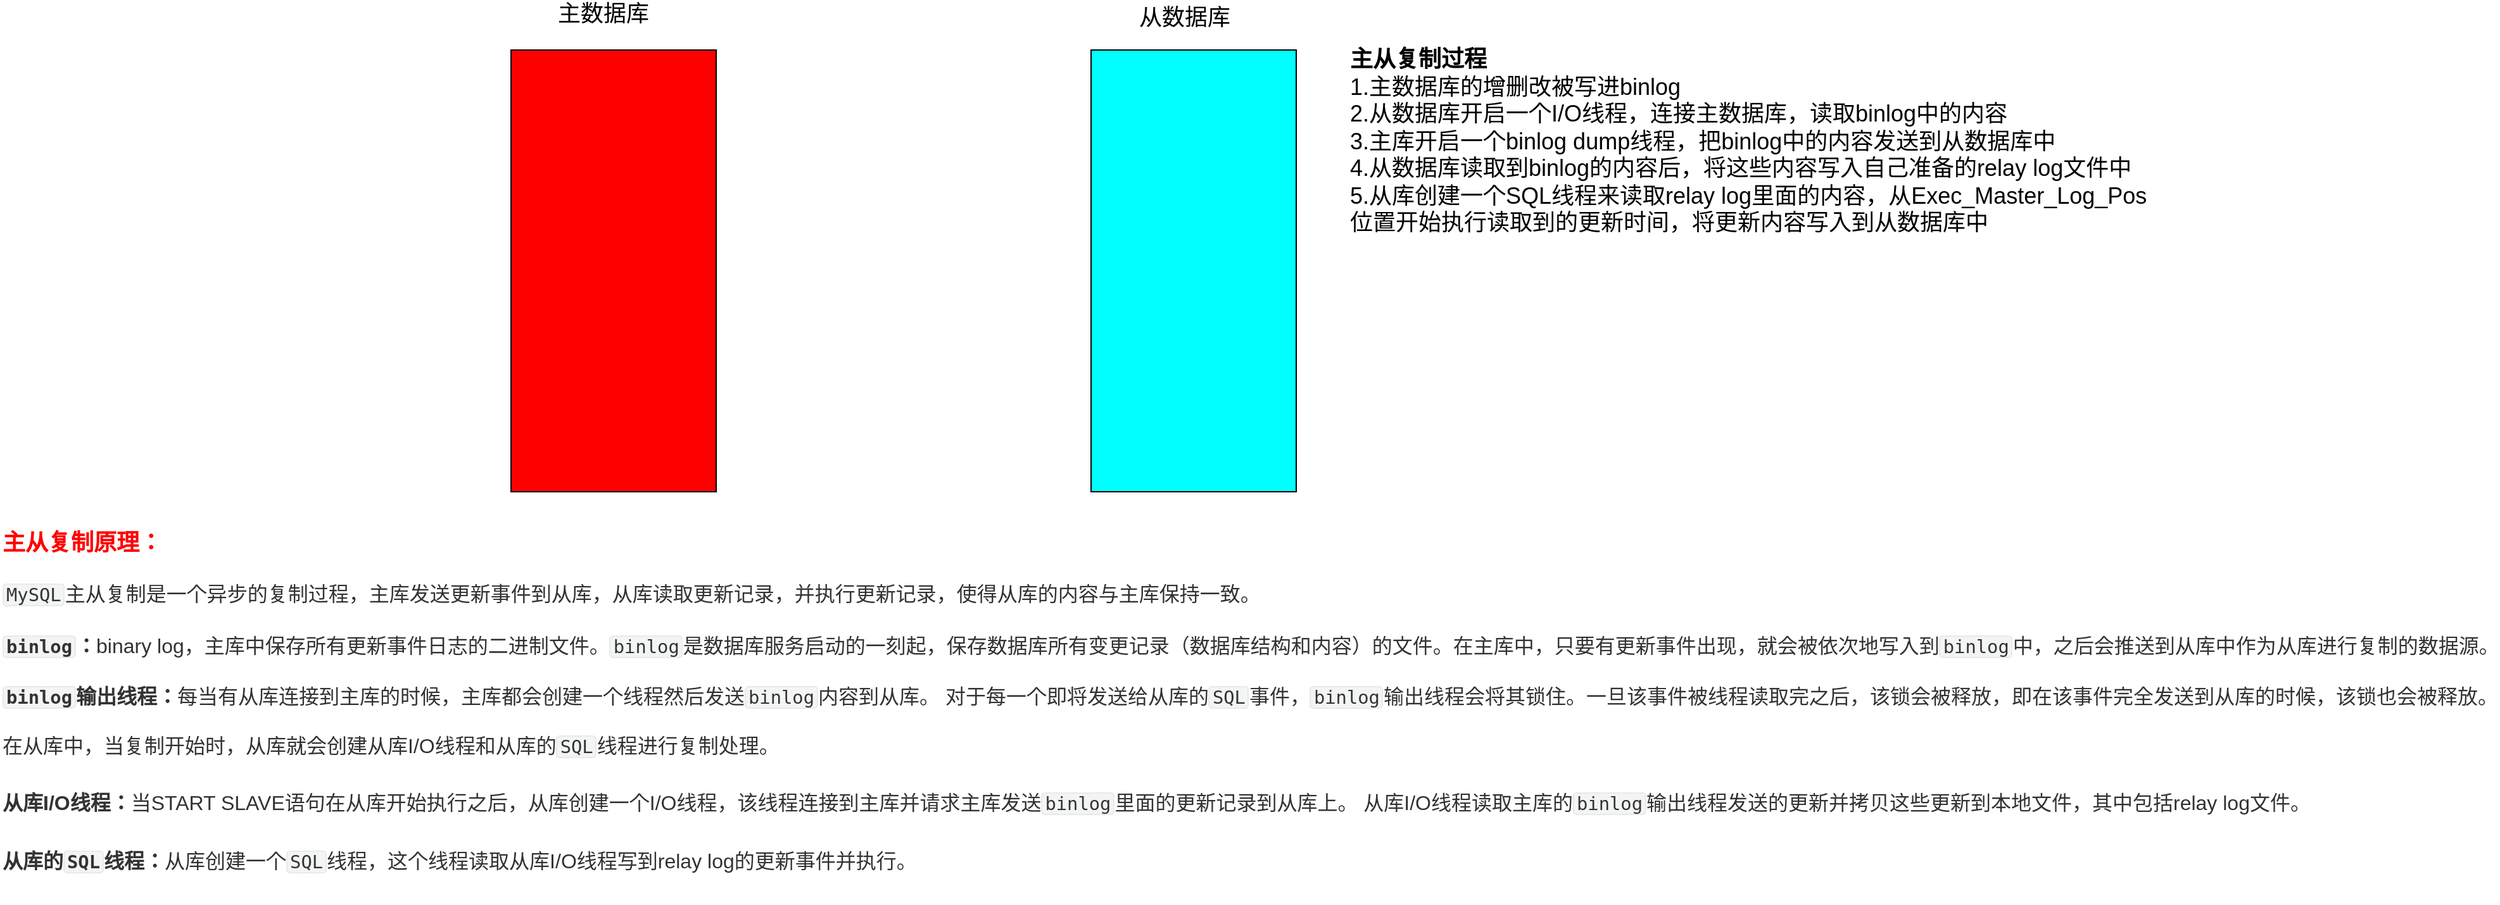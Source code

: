 <mxfile version="17.4.5" type="github">
  <diagram id="gOCs9G8yZbeJZupKCtmQ" name="第 1 页">
    <mxGraphModel dx="2673" dy="676" grid="0" gridSize="10" guides="1" tooltips="1" connect="1" arrows="1" fold="1" page="1" pageScale="1" pageWidth="1169" pageHeight="827" math="0" shadow="0">
      <root>
        <mxCell id="0" />
        <mxCell id="1" parent="0" />
        <mxCell id="gkDo0cn3cFIqRiVGT_lP-3" value="" style="rounded=0;whiteSpace=wrap;html=1;rotation=90;fillColor=#FF0000;" vertex="1" parent="1">
          <mxGeometry x="33" y="246" width="349" height="162" as="geometry" />
        </mxCell>
        <mxCell id="gkDo0cn3cFIqRiVGT_lP-5" value="" style="rounded=0;whiteSpace=wrap;html=1;rotation=90;fillColor=#00FFFF;" vertex="1" parent="1">
          <mxGeometry x="491" y="246" width="349" height="162" as="geometry" />
        </mxCell>
        <mxCell id="gkDo0cn3cFIqRiVGT_lP-6" value="&lt;font style=&quot;font-size: 18px&quot;&gt;主数据库&lt;/font&gt;" style="text;html=1;align=center;verticalAlign=middle;resizable=0;points=[];autosize=1;strokeColor=none;fillColor=none;" vertex="1" parent="1">
          <mxGeometry x="158" y="114" width="82" height="20" as="geometry" />
        </mxCell>
        <mxCell id="gkDo0cn3cFIqRiVGT_lP-7" value="&lt;font style=&quot;font-size: 18px&quot;&gt;从数据库&lt;/font&gt;" style="text;html=1;align=center;verticalAlign=middle;resizable=0;points=[];autosize=1;strokeColor=none;fillColor=none;" vertex="1" parent="1">
          <mxGeometry x="617" y="117" width="82" height="20" as="geometry" />
        </mxCell>
        <mxCell id="gkDo0cn3cFIqRiVGT_lP-8" value="&lt;div align=&quot;left&quot;&gt;&lt;b&gt;主从复制过程&lt;/b&gt;&lt;br&gt;&lt;/div&gt;&lt;div align=&quot;left&quot;&gt;1.主数据库的增删改被写进binlog&lt;/div&gt;&lt;div align=&quot;left&quot;&gt;2.从数据库开启一个I/O线程，连接主数据库，读取binlog中的内容&lt;/div&gt;&lt;div align=&quot;left&quot;&gt;3.主库开启一个binlog dump线程，把binlog中的内容发送到从数据库中&lt;/div&gt;&lt;div align=&quot;left&quot;&gt;4.从数据库读取到binlog的内容后，将这些内容写入自己准备的relay log文件中&lt;/div&gt;&lt;div align=&quot;left&quot;&gt;5.从库创建一个SQL线程来读取relay log里面的内容，从Exec_Master_Log_Pos位置开始执行读取到的更新时间，将更新内容写入到从数据库中&lt;br&gt;&lt;/div&gt;" style="text;html=1;strokeColor=none;fillColor=none;align=center;verticalAlign=middle;whiteSpace=wrap;rounded=0;fontSize=18;" vertex="1" parent="1">
          <mxGeometry x="788" y="153" width="634" height="144" as="geometry" />
        </mxCell>
        <mxCell id="gkDo0cn3cFIqRiVGT_lP-9" value="&lt;div align=&quot;left&quot;&gt;&lt;pre&gt;&lt;font color=&quot;#FF0000&quot;&gt;&lt;b&gt;&lt;font style=&quot;font-size: 18px&quot; face=&quot;Helvetica&quot;&gt;主从复制原理：&lt;/font&gt;&lt;/b&gt;&lt;/font&gt;&lt;/pre&gt;&lt;/div&gt;&lt;div align=&quot;left&quot;&gt;&lt;pre&gt;&lt;font face=&quot;Helvetica&quot;&gt;&lt;span spellcheck=&quot;false&quot; class=&quot;md-expand&quot; style=&quot;box-sizing: border-box ; color: rgb(51 , 51 , 51) ; font-size: 16px ; font-style: normal ; font-weight: 400 ; letter-spacing: normal ; text-indent: 0px ; text-transform: none ; word-spacing: 0px ; background-color: rgb(255 , 255 , 255)&quot;&gt;&lt;code style=&quot;box-sizing: border-box ; text-align: left ; border: 1px solid rgb(231 , 234 , 237) ; background-color: rgb(243 , 244 , 244) ; border-radius: 3px ; padding: 0px 2px ; font-size: 0.9em&quot;&gt;MySQL&lt;/code&gt;&lt;/span&gt;&lt;span class=&quot;md-plain md-expand&quot; style=&quot;box-sizing: border-box ; color: rgb(51 , 51 , 51) ; font-size: 16px ; font-style: normal ; font-weight: 400 ; letter-spacing: normal ; text-indent: 0px ; text-transform: none ; word-spacing: 0px ; background-color: rgb(255 , 255 , 255)&quot;&gt;主从复制是一个异步的复制过程，主库发送更新事件到从库，从库读取更新记录，并执行更新记录，使得从库的内容与主库保持一致。&lt;/span&gt;&lt;/font&gt;&lt;/pre&gt;&lt;/div&gt;&lt;div align=&quot;left&quot;&gt;&lt;pre&gt;&lt;font size=&quot;3&quot; face=&quot;Helvetica&quot;&gt;&lt;span class=&quot;md-expand&quot; style=&quot;box-sizing: border-box ; color: rgb(51 , 51 , 51) ; font-size: 16px ; font-style: normal ; font-weight: 400 ; letter-spacing: normal ; text-indent: 0px ; text-transform: none ; word-spacing: 0px ; background-color: rgb(255 , 255 , 255)&quot;&gt;&lt;strong style=&quot;box-sizing: border-box&quot;&gt;&lt;span spellcheck=&quot;false&quot; style=&quot;box-sizing: border-box&quot;&gt;&lt;code style=&quot;box-sizing: border-box ; text-align: left ; border: 1px solid rgb(231 , 234 , 237) ; background-color: rgb(243 , 244 , 244) ; border-radius: 3px ; padding: 0px 2px ; font-size: 0.9em&quot;&gt;binlog&lt;/code&gt;&lt;/span&gt;&lt;span class=&quot;md-plain&quot; style=&quot;box-sizing: border-box&quot;&gt;：&lt;/span&gt;&lt;/strong&gt;&lt;/span&gt;&lt;span class=&quot;md-plain&quot; style=&quot;box-sizing: border-box ; color: rgb(51 , 51 , 51) ; font-size: 16px ; font-style: normal ; font-weight: 400 ; letter-spacing: normal ; text-indent: 0px ; text-transform: none ; word-spacing: 0px ; background-color: rgb(255 , 255 , 255)&quot;&gt;binary log，主库中保存所有更新事件日志的二进制文件。&lt;/span&gt;&lt;span spellcheck=&quot;false&quot; style=&quot;box-sizing: border-box ; color: rgb(51 , 51 , 51) ; font-size: 16px ; font-style: normal ; font-weight: 400 ; letter-spacing: normal ; text-indent: 0px ; text-transform: none ; word-spacing: 0px ; background-color: rgb(255 , 255 , 255)&quot;&gt;&lt;code style=&quot;box-sizing: border-box ; text-align: left ; border: 1px solid rgb(231 , 234 , 237) ; background-color: rgb(243 , 244 , 244) ; border-radius: 3px ; padding: 0px 2px ; font-size: 0.9em&quot;&gt;binlog&lt;/code&gt;&lt;/span&gt;&lt;span class=&quot;md-plain&quot; style=&quot;box-sizing: border-box ; color: rgb(51 , 51 , 51) ; font-size: 16px ; font-style: normal ; font-weight: 400 ; letter-spacing: normal ; text-indent: 0px ; text-transform: none ; word-spacing: 0px ; background-color: rgb(255 , 255 , 255)&quot;&gt;是数据库服务启动的一刻起，保存数据库所有变更记录（数据库结构和内容）的文件。在主库中，只要有更新事件出现，就会被依次地写入到&lt;/span&gt;&lt;span spellcheck=&quot;false&quot; style=&quot;box-sizing: border-box ; color: rgb(51 , 51 , 51) ; font-size: 16px ; font-style: normal ; font-weight: 400 ; letter-spacing: normal ; text-indent: 0px ; text-transform: none ; word-spacing: 0px ; background-color: rgb(255 , 255 , 255)&quot;&gt;&lt;code style=&quot;box-sizing: border-box ; text-align: left ; border: 1px solid rgb(231 , 234 , 237) ; background-color: rgb(243 , 244 , 244) ; border-radius: 3px ; padding: 0px 2px ; font-size: 0.9em&quot;&gt;binlog&lt;/code&gt;&lt;/span&gt;&lt;span class=&quot;md-plain md-expand&quot; style=&quot;box-sizing: border-box ; color: rgb(51 , 51 , 51) ; font-size: 16px ; font-style: normal ; font-weight: 400 ; letter-spacing: normal ; text-indent: 0px ; text-transform: none ; word-spacing: 0px ; background-color: rgb(255 , 255 , 255)&quot;&gt;中，之后会推送到从库中作为从库进行复制的数据源。&lt;/span&gt;&lt;/font&gt;&lt;/pre&gt;&lt;/div&gt;&lt;div align=&quot;left&quot;&gt;&lt;pre&gt;&lt;font size=&quot;3&quot; face=&quot;Helvetica&quot;&gt;&lt;span class=&quot;md-expand&quot; style=&quot;box-sizing: border-box ; color: rgb(51 , 51 , 51) ; font-size: 16px ; font-style: normal ; font-weight: 400 ; letter-spacing: normal ; text-indent: 0px ; text-transform: none ; word-spacing: 0px ; background-color: rgb(255 , 255 , 255)&quot;&gt;&lt;strong style=&quot;box-sizing: border-box&quot;&gt;&lt;span spellcheck=&quot;false&quot; style=&quot;box-sizing: border-box&quot;&gt;&lt;code style=&quot;box-sizing: border-box ; text-align: left ; border: 1px solid rgb(231 , 234 , 237) ; background-color: rgb(243 , 244 , 244) ; border-radius: 3px ; padding: 0px 2px ; font-size: 0.9em&quot;&gt;binlog&lt;/code&gt;&lt;/span&gt;&lt;span class=&quot;md-plain&quot; style=&quot;box-sizing: border-box&quot;&gt;输出线程：&lt;/span&gt;&lt;/strong&gt;&lt;/span&gt;&lt;span class=&quot;md-plain&quot; style=&quot;box-sizing: border-box ; color: rgb(51 , 51 , 51) ; font-size: 16px ; font-style: normal ; font-weight: 400 ; letter-spacing: normal ; text-indent: 0px ; text-transform: none ; word-spacing: 0px ; background-color: rgb(255 , 255 , 255)&quot;&gt;每当有从库连接到主库的时候，主库都会创建一个线程然后发送&lt;/span&gt;&lt;span spellcheck=&quot;false&quot; style=&quot;box-sizing: border-box ; color: rgb(51 , 51 , 51) ; font-size: 16px ; font-style: normal ; font-weight: 400 ; letter-spacing: normal ; text-indent: 0px ; text-transform: none ; word-spacing: 0px ; background-color: rgb(255 , 255 , 255)&quot;&gt;&lt;code style=&quot;box-sizing: border-box ; text-align: left ; border: 1px solid rgb(231 , 234 , 237) ; background-color: rgb(243 , 244 , 244) ; border-radius: 3px ; padding: 0px 2px ; font-size: 0.9em&quot;&gt;binlog&lt;/code&gt;&lt;/span&gt;&lt;span class=&quot;md-plain&quot; style=&quot;box-sizing: border-box ; color: rgb(51 , 51 , 51) ; font-size: 16px ; font-style: normal ; font-weight: 400 ; letter-spacing: normal ; text-indent: 0px ; text-transform: none ; word-spacing: 0px ; background-color: rgb(255 , 255 , 255)&quot;&gt;内容到从库。 对于每一个即将发送给从库的&lt;/span&gt;&lt;span spellcheck=&quot;false&quot; style=&quot;box-sizing: border-box ; color: rgb(51 , 51 , 51) ; font-size: 16px ; font-style: normal ; font-weight: 400 ; letter-spacing: normal ; text-indent: 0px ; text-transform: none ; word-spacing: 0px ; background-color: rgb(255 , 255 , 255)&quot;&gt;&lt;code style=&quot;box-sizing: border-box ; text-align: left ; border: 1px solid rgb(231 , 234 , 237) ; background-color: rgb(243 , 244 , 244) ; border-radius: 3px ; padding: 0px 2px ; font-size: 0.9em&quot;&gt;SQL&lt;/code&gt;&lt;/span&gt;&lt;span class=&quot;md-plain&quot; style=&quot;box-sizing: border-box ; color: rgb(51 , 51 , 51) ; font-size: 16px ; font-style: normal ; font-weight: 400 ; letter-spacing: normal ; text-indent: 0px ; text-transform: none ; word-spacing: 0px ; background-color: rgb(255 , 255 , 255)&quot;&gt;事件，&lt;/span&gt;&lt;span spellcheck=&quot;false&quot; style=&quot;box-sizing: border-box ; color: rgb(51 , 51 , 51) ; font-size: 16px ; font-style: normal ; font-weight: 400 ; letter-spacing: normal ; text-indent: 0px ; text-transform: none ; word-spacing: 0px ; background-color: rgb(255 , 255 , 255)&quot;&gt;&lt;code style=&quot;box-sizing: border-box ; text-align: left ; border: 1px solid rgb(231 , 234 , 237) ; background-color: rgb(243 , 244 , 244) ; border-radius: 3px ; padding: 0px 2px ; font-size: 0.9em&quot;&gt;binlog&lt;/code&gt;&lt;/span&gt;&lt;span class=&quot;md-plain md-expand&quot; style=&quot;box-sizing: border-box ; color: rgb(51 , 51 , 51) ; font-size: 16px ; font-style: normal ; font-weight: 400 ; letter-spacing: normal ; text-indent: 0px ; text-transform: none ; word-spacing: 0px ; background-color: rgb(255 , 255 , 255)&quot;&gt;输出线程会将其锁住。一旦该事件被线程读取完之后，该锁会被释放，即在该事件完全发送到从库的时候，该锁也会被释放。&lt;/span&gt;&lt;span class=&quot;md-plain md-expand&quot; style=&quot;box-sizing: border-box ; color: rgb(51 , 51 , 51) ; font-size: 16px ; font-style: normal ; font-weight: 400 ; letter-spacing: normal ; text-align: left ; text-indent: 0px ; text-transform: none ; word-spacing: 0px ; background-color: rgb(255 , 255 , 255)&quot;&gt;&lt;/span&gt;&lt;/font&gt;&lt;/pre&gt;&lt;/div&gt;&lt;div align=&quot;left&quot;&gt;&lt;pre&gt;&lt;font face=&quot;Helvetica&quot;&gt;&lt;span class=&quot;md-plain md-expand&quot; style=&quot;box-sizing: border-box ; color: rgb(51 , 51 , 51) ; font-size: 16px ; font-style: normal ; font-weight: 400 ; letter-spacing: normal ; text-indent: 0px ; text-transform: none ; word-spacing: 0px ; background-color: rgb(255 , 255 , 255)&quot;&gt;在从库中，当复制开始时，从库就会创建从库I/O线程和从库的&lt;/span&gt;&lt;span spellcheck=&quot;false&quot; style=&quot;box-sizing: border-box ; color: rgb(51 , 51 , 51) ; font-size: 16px ; font-style: normal ; font-weight: 400 ; letter-spacing: normal ; text-indent: 0px ; text-transform: none ; word-spacing: 0px ; background-color: rgb(255 , 255 , 255)&quot;&gt;&lt;code style=&quot;box-sizing: border-box ; text-align: left ; border: 1px solid rgb(231 , 234 , 237) ; background-color: rgb(243 , 244 , 244) ; border-radius: 3px ; padding: 0px 2px ; font-size: 0.9em&quot;&gt;SQL&lt;/code&gt;&lt;/span&gt;&lt;span class=&quot;md-plain md-expand&quot; style=&quot;box-sizing: border-box ; color: rgb(51 , 51 , 51) ; font-size: 16px ; font-style: normal ; font-weight: 400 ; letter-spacing: normal ; text-indent: 0px ; text-transform: none ; word-spacing: 0px ; background-color: rgb(255 , 255 , 255)&quot;&gt;线程进行复制处理。&lt;br&gt;&lt;br&gt;&lt;/span&gt;&lt;span class=&quot;md-expand&quot; style=&quot;box-sizing: border-box ; color: rgb(51 , 51 , 51) ; font-size: 16px ; font-style: normal ; font-weight: 400 ; letter-spacing: normal ; text-indent: 0px ; text-transform: none ; word-spacing: 0px ; background-color: rgb(255 , 255 , 255)&quot;&gt;&lt;strong style=&quot;box-sizing: border-box&quot;&gt;&lt;span class=&quot;md-plain&quot; style=&quot;box-sizing: border-box&quot;&gt;从库I/O线程：&lt;/span&gt;&lt;/strong&gt;&lt;/span&gt;&lt;span class=&quot;md-plain&quot; style=&quot;box-sizing: border-box ; color: rgb(51 , 51 , 51) ; font-size: 16px ; font-style: normal ; font-weight: 400 ; letter-spacing: normal ; text-indent: 0px ; text-transform: none ; word-spacing: 0px ; background-color: rgb(255 , 255 , 255)&quot;&gt;当START SLAVE语句在从库开始执行之后，从库创建一个I/O线程，该线程连接到主库并请求主库发送&lt;/span&gt;&lt;span spellcheck=&quot;false&quot; style=&quot;box-sizing: border-box ; color: rgb(51 , 51 , 51) ; font-size: 16px ; font-style: normal ; font-weight: 400 ; letter-spacing: normal ; text-indent: 0px ; text-transform: none ; word-spacing: 0px ; background-color: rgb(255 , 255 , 255)&quot;&gt;&lt;code style=&quot;box-sizing: border-box ; text-align: left ; border: 1px solid rgb(231 , 234 , 237) ; background-color: rgb(243 , 244 , 244) ; border-radius: 3px ; padding: 0px 2px ; font-size: 0.9em&quot;&gt;binlog&lt;/code&gt;&lt;/span&gt;&lt;span class=&quot;md-plain&quot; style=&quot;box-sizing: border-box ; color: rgb(51 , 51 , 51) ; font-size: 16px ; font-style: normal ; font-weight: 400 ; letter-spacing: normal ; text-indent: 0px ; text-transform: none ; word-spacing: 0px ; background-color: rgb(255 , 255 , 255)&quot;&gt;里面的更新记录到从库上。 从库I/O线程读取主库的&lt;/span&gt;&lt;span spellcheck=&quot;false&quot; style=&quot;box-sizing: border-box ; color: rgb(51 , 51 , 51) ; font-size: 16px ; font-style: normal ; font-weight: 400 ; letter-spacing: normal ; text-indent: 0px ; text-transform: none ; word-spacing: 0px ; background-color: rgb(255 , 255 , 255)&quot;&gt;&lt;code style=&quot;box-sizing: border-box ; text-align: left ; border: 1px solid rgb(231 , 234 , 237) ; background-color: rgb(243 , 244 , 244) ; border-radius: 3px ; padding: 0px 2px ; font-size: 0.9em&quot;&gt;binlog&lt;/code&gt;&lt;/span&gt;&lt;span class=&quot;md-plain md-expand&quot; style=&quot;box-sizing: border-box ; color: rgb(51 , 51 , 51) ; font-size: 16px ; font-style: normal ; font-weight: 400 ; letter-spacing: normal ; text-indent: 0px ; text-transform: none ; word-spacing: 0px ; background-color: rgb(255 , 255 , 255)&quot;&gt;输出线程发送的更新并拷贝这些更新到本地文件，其中包括relay log文件。&lt;br&gt;&lt;br&gt;&lt;/span&gt;&lt;span class=&quot;md-expand&quot; style=&quot;box-sizing: border-box ; color: rgb(51 , 51 , 51) ; font-size: 16px ; font-style: normal ; font-weight: 400 ; letter-spacing: normal ; text-indent: 0px ; text-transform: none ; word-spacing: 0px ; background-color: rgb(255 , 255 , 255)&quot;&gt;&lt;strong style=&quot;box-sizing: border-box&quot;&gt;&lt;span class=&quot;md-plain&quot; style=&quot;box-sizing: border-box&quot;&gt;从库的&lt;/span&gt;&lt;span spellcheck=&quot;false&quot; style=&quot;box-sizing: border-box&quot;&gt;&lt;code style=&quot;box-sizing: border-box ; text-align: left ; border: 1px solid rgb(231 , 234 , 237) ; background-color: rgb(243 , 244 , 244) ; border-radius: 3px ; padding: 0px 2px ; font-size: 0.9em&quot;&gt;SQL&lt;/code&gt;&lt;/span&gt;&lt;span class=&quot;md-plain&quot; style=&quot;box-sizing: border-box&quot;&gt;线程：&lt;/span&gt;&lt;/strong&gt;&lt;/span&gt;&lt;span class=&quot;md-plain&quot; style=&quot;box-sizing: border-box ; color: rgb(51 , 51 , 51) ; font-size: 16px ; font-style: normal ; font-weight: 400 ; letter-spacing: normal ; text-indent: 0px ; text-transform: none ; word-spacing: 0px ; background-color: rgb(255 , 255 , 255)&quot;&gt;从库创建一个&lt;/span&gt;&lt;span spellcheck=&quot;false&quot; style=&quot;box-sizing: border-box ; color: rgb(51 , 51 , 51) ; font-size: 16px ; font-style: normal ; font-weight: 400 ; letter-spacing: normal ; text-indent: 0px ; text-transform: none ; word-spacing: 0px ; background-color: rgb(255 , 255 , 255)&quot;&gt;&lt;code style=&quot;box-sizing: border-box ; text-align: left ; border: 1px solid rgb(231 , 234 , 237) ; background-color: rgb(243 , 244 , 244) ; border-radius: 3px ; padding: 0px 2px ; font-size: 0.9em&quot;&gt;SQL&lt;/code&gt;&lt;/span&gt;&lt;span class=&quot;md-plain md-expand&quot; style=&quot;box-sizing: border-box ; color: rgb(51 , 51 , 51) ; font-size: 16px ; font-style: normal ; font-weight: 400 ; letter-spacing: normal ; text-indent: 0px ; text-transform: none ; word-spacing: 0px ; background-color: rgb(255 , 255 , 255)&quot;&gt;线程，这个线程读取从库I/O线程写到relay log的更新事件并执行。&lt;/span&gt;&lt;/font&gt;&lt;span class=&quot;md-plain md-expand&quot; style=&quot;box-sizing: border-box ; color: rgb(51 , 51 , 51) ; font-family: &amp;#34;open sans&amp;#34; , &amp;#34;clear sans&amp;#34; , &amp;#34;helvetica neue&amp;#34; , &amp;#34;helvetica&amp;#34; , &amp;#34;arial&amp;#34; , sans-serif ; font-size: 16px ; font-style: normal ; font-weight: 400 ; letter-spacing: normal ; text-indent: 0px ; text-transform: none ; word-spacing: 0px ; background-color: rgb(255 , 255 , 255)&quot;&gt;&lt;/span&gt;&lt;span class=&quot;md-plain md-expand&quot; style=&quot;box-sizing: border-box ; color: rgb(51 , 51 , 51) ; font-family: &amp;#34;open sans&amp;#34; , &amp;#34;clear sans&amp;#34; , &amp;#34;helvetica neue&amp;#34; , &amp;#34;helvetica&amp;#34; , &amp;#34;arial&amp;#34; , sans-serif ; font-size: 16px ; font-style: normal ; font-weight: 400 ; letter-spacing: normal ; text-indent: 0px ; text-transform: none ; word-spacing: 0px ; background-color: rgb(255 , 255 , 255)&quot;&gt;&lt;/span&gt;&lt;font size=&quot;3&quot;&gt;&lt;span class=&quot;md-plain md-expand&quot; style=&quot;box-sizing: border-box ; color: rgb(51 , 51 , 51) ; font-family: &amp;#34;open sans&amp;#34; , &amp;#34;clear sans&amp;#34; , &amp;#34;helvetica neue&amp;#34; , &amp;#34;helvetica&amp;#34; , &amp;#34;arial&amp;#34; , sans-serif ; font-size: 16px ; font-style: normal ; font-weight: 400 ; letter-spacing: normal ; text-align: left ; text-indent: 0px ; text-transform: none ; word-spacing: 0px ; background-color: rgb(255 , 255 , 255)&quot;&gt;&lt;/span&gt;&lt;/font&gt;&lt;/pre&gt;&lt;/div&gt;" style="text;html=1;align=left;verticalAlign=middle;resizable=0;points=[];autosize=1;strokeColor=none;fillColor=none;fontSize=18;" vertex="1" parent="1">
          <mxGeometry x="-277" y="507" width="1955" height="320" as="geometry" />
        </mxCell>
      </root>
    </mxGraphModel>
  </diagram>
</mxfile>
